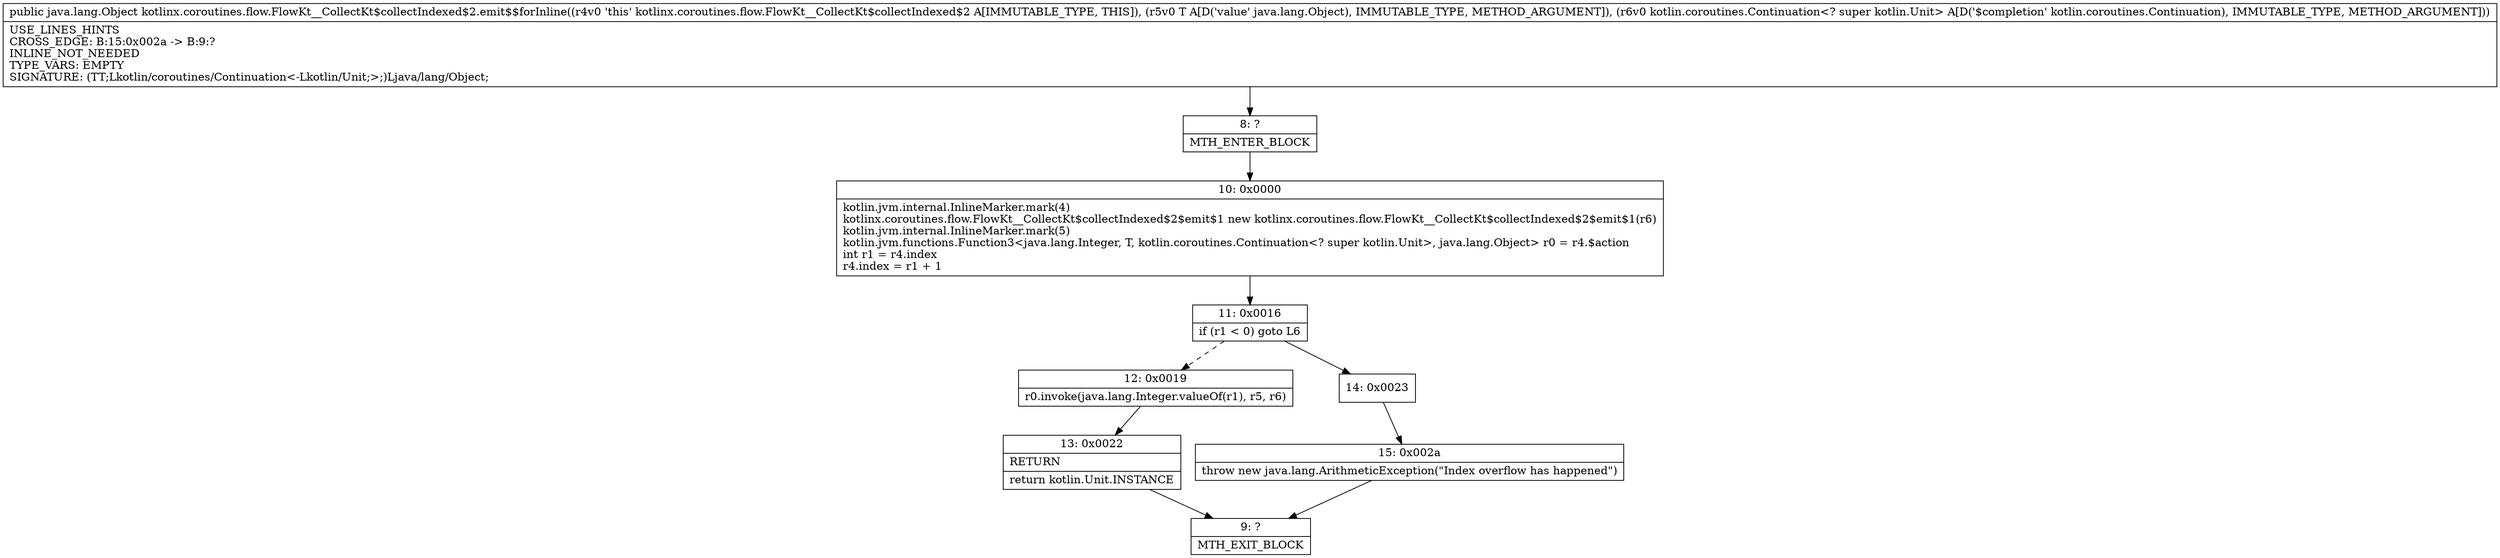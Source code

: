 digraph "CFG forkotlinx.coroutines.flow.FlowKt__CollectKt$collectIndexed$2.emit$$forInline(Ljava\/lang\/Object;Lkotlin\/coroutines\/Continuation;)Ljava\/lang\/Object;" {
Node_8 [shape=record,label="{8\:\ ?|MTH_ENTER_BLOCK\l}"];
Node_10 [shape=record,label="{10\:\ 0x0000|kotlin.jvm.internal.InlineMarker.mark(4)\lkotlinx.coroutines.flow.FlowKt__CollectKt$collectIndexed$2$emit$1 new kotlinx.coroutines.flow.FlowKt__CollectKt$collectIndexed$2$emit$1(r6)\lkotlin.jvm.internal.InlineMarker.mark(5)\lkotlin.jvm.functions.Function3\<java.lang.Integer, T, kotlin.coroutines.Continuation\<? super kotlin.Unit\>, java.lang.Object\> r0 = r4.$action\lint r1 = r4.index\lr4.index = r1 + 1\l}"];
Node_11 [shape=record,label="{11\:\ 0x0016|if (r1 \< 0) goto L6\l}"];
Node_12 [shape=record,label="{12\:\ 0x0019|r0.invoke(java.lang.Integer.valueOf(r1), r5, r6)\l}"];
Node_13 [shape=record,label="{13\:\ 0x0022|RETURN\l|return kotlin.Unit.INSTANCE\l}"];
Node_9 [shape=record,label="{9\:\ ?|MTH_EXIT_BLOCK\l}"];
Node_14 [shape=record,label="{14\:\ 0x0023}"];
Node_15 [shape=record,label="{15\:\ 0x002a|throw new java.lang.ArithmeticException(\"Index overflow has happened\")\l}"];
MethodNode[shape=record,label="{public java.lang.Object kotlinx.coroutines.flow.FlowKt__CollectKt$collectIndexed$2.emit$$forInline((r4v0 'this' kotlinx.coroutines.flow.FlowKt__CollectKt$collectIndexed$2 A[IMMUTABLE_TYPE, THIS]), (r5v0 T A[D('value' java.lang.Object), IMMUTABLE_TYPE, METHOD_ARGUMENT]), (r6v0 kotlin.coroutines.Continuation\<? super kotlin.Unit\> A[D('$completion' kotlin.coroutines.Continuation), IMMUTABLE_TYPE, METHOD_ARGUMENT]))  | USE_LINES_HINTS\lCROSS_EDGE: B:15:0x002a \-\> B:9:?\lINLINE_NOT_NEEDED\lTYPE_VARS: EMPTY\lSIGNATURE: (TT;Lkotlin\/coroutines\/Continuation\<\-Lkotlin\/Unit;\>;)Ljava\/lang\/Object;\l}"];
MethodNode -> Node_8;Node_8 -> Node_10;
Node_10 -> Node_11;
Node_11 -> Node_12[style=dashed];
Node_11 -> Node_14;
Node_12 -> Node_13;
Node_13 -> Node_9;
Node_14 -> Node_15;
Node_15 -> Node_9;
}

